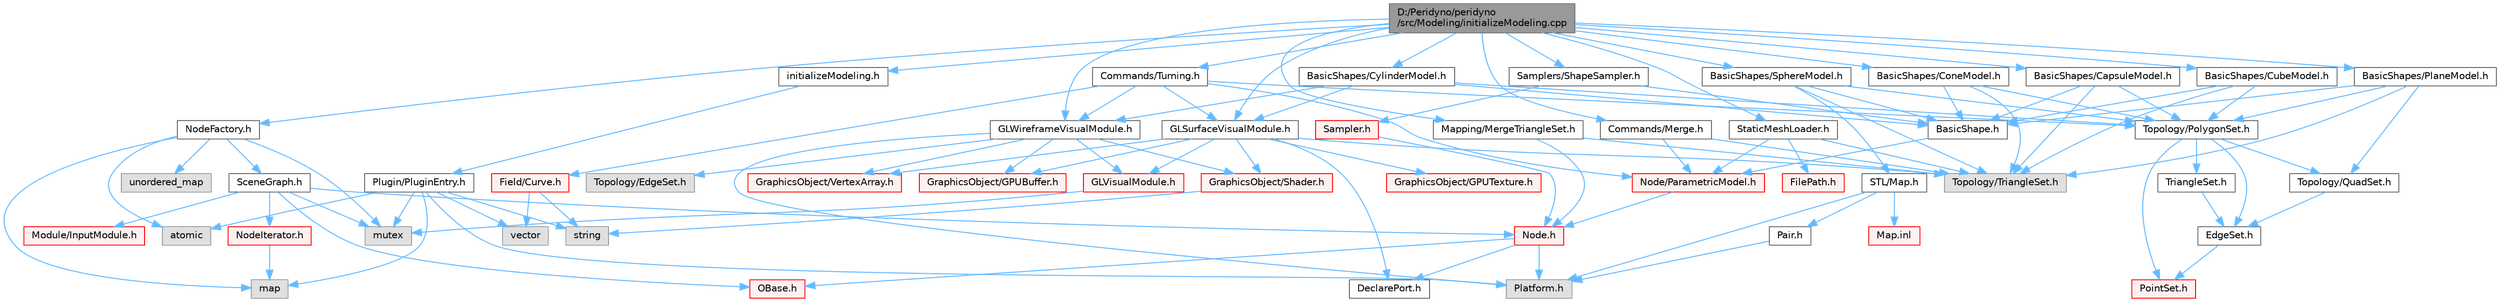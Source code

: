 digraph "D:/Peridyno/peridyno/src/Modeling/initializeModeling.cpp"
{
 // LATEX_PDF_SIZE
  bgcolor="transparent";
  edge [fontname=Helvetica,fontsize=10,labelfontname=Helvetica,labelfontsize=10];
  node [fontname=Helvetica,fontsize=10,shape=box,height=0.2,width=0.4];
  Node1 [id="Node000001",label="D:/Peridyno/peridyno\l/src/Modeling/initializeModeling.cpp",height=0.2,width=0.4,color="gray40", fillcolor="grey60", style="filled", fontcolor="black",tooltip=" "];
  Node1 -> Node2 [id="edge1_Node000001_Node000002",color="steelblue1",style="solid",tooltip=" "];
  Node2 [id="Node000002",label="initializeModeling.h",height=0.2,width=0.4,color="grey40", fillcolor="white", style="filled",URL="$initialize_modeling_8h.html",tooltip=" "];
  Node2 -> Node3 [id="edge2_Node000002_Node000003",color="steelblue1",style="solid",tooltip=" "];
  Node3 [id="Node000003",label="Plugin/PluginEntry.h",height=0.2,width=0.4,color="grey40", fillcolor="white", style="filled",URL="$_plugin_entry_8h.html",tooltip=" "];
  Node3 -> Node4 [id="edge3_Node000003_Node000004",color="steelblue1",style="solid",tooltip=" "];
  Node4 [id="Node000004",label="string",height=0.2,width=0.4,color="grey60", fillcolor="#E0E0E0", style="filled",tooltip=" "];
  Node3 -> Node5 [id="edge4_Node000003_Node000005",color="steelblue1",style="solid",tooltip=" "];
  Node5 [id="Node000005",label="map",height=0.2,width=0.4,color="grey60", fillcolor="#E0E0E0", style="filled",tooltip=" "];
  Node3 -> Node6 [id="edge5_Node000003_Node000006",color="steelblue1",style="solid",tooltip=" "];
  Node6 [id="Node000006",label="vector",height=0.2,width=0.4,color="grey60", fillcolor="#E0E0E0", style="filled",tooltip=" "];
  Node3 -> Node7 [id="edge6_Node000003_Node000007",color="steelblue1",style="solid",tooltip=" "];
  Node7 [id="Node000007",label="atomic",height=0.2,width=0.4,color="grey60", fillcolor="#E0E0E0", style="filled",tooltip=" "];
  Node3 -> Node8 [id="edge7_Node000003_Node000008",color="steelblue1",style="solid",tooltip=" "];
  Node8 [id="Node000008",label="mutex",height=0.2,width=0.4,color="grey60", fillcolor="#E0E0E0", style="filled",tooltip=" "];
  Node3 -> Node9 [id="edge8_Node000003_Node000009",color="steelblue1",style="solid",tooltip=" "];
  Node9 [id="Node000009",label="Platform.h",height=0.2,width=0.4,color="grey60", fillcolor="#E0E0E0", style="filled",tooltip=" "];
  Node1 -> Node10 [id="edge9_Node000001_Node000010",color="steelblue1",style="solid",tooltip=" "];
  Node10 [id="Node000010",label="NodeFactory.h",height=0.2,width=0.4,color="grey40", fillcolor="white", style="filled",URL="$_node_factory_8h.html",tooltip=" "];
  Node10 -> Node7 [id="edge10_Node000010_Node000007",color="steelblue1",style="solid",tooltip=" "];
  Node10 -> Node8 [id="edge11_Node000010_Node000008",color="steelblue1",style="solid",tooltip=" "];
  Node10 -> Node5 [id="edge12_Node000010_Node000005",color="steelblue1",style="solid",tooltip=" "];
  Node10 -> Node11 [id="edge13_Node000010_Node000011",color="steelblue1",style="solid",tooltip=" "];
  Node11 [id="Node000011",label="unordered_map",height=0.2,width=0.4,color="grey60", fillcolor="#E0E0E0", style="filled",tooltip=" "];
  Node10 -> Node12 [id="edge14_Node000010_Node000012",color="steelblue1",style="solid",tooltip=" "];
  Node12 [id="Node000012",label="SceneGraph.h",height=0.2,width=0.4,color="grey40", fillcolor="white", style="filled",URL="$_scene_graph_8h.html",tooltip=" "];
  Node12 -> Node13 [id="edge15_Node000012_Node000013",color="steelblue1",style="solid",tooltip=" "];
  Node13 [id="Node000013",label="OBase.h",height=0.2,width=0.4,color="red", fillcolor="#FFF0F0", style="filled",URL="$_o_base_8h.html",tooltip=" "];
  Node12 -> Node21 [id="edge16_Node000012_Node000021",color="steelblue1",style="solid",tooltip=" "];
  Node21 [id="Node000021",label="Node.h",height=0.2,width=0.4,color="red", fillcolor="#FFF0F0", style="filled",URL="$_node_8h.html",tooltip=" "];
  Node21 -> Node13 [id="edge17_Node000021_Node000013",color="steelblue1",style="solid",tooltip=" "];
  Node21 -> Node9 [id="edge18_Node000021_Node000009",color="steelblue1",style="solid",tooltip=" "];
  Node21 -> Node74 [id="edge19_Node000021_Node000074",color="steelblue1",style="solid",tooltip=" "];
  Node74 [id="Node000074",label="DeclarePort.h",height=0.2,width=0.4,color="grey40", fillcolor="white", style="filled",URL="$_declare_port_8h.html",tooltip=" "];
  Node12 -> Node100 [id="edge20_Node000012_Node000100",color="steelblue1",style="solid",tooltip=" "];
  Node100 [id="Node000100",label="NodeIterator.h",height=0.2,width=0.4,color="red", fillcolor="#FFF0F0", style="filled",URL="$_node_iterator_8h.html",tooltip=" "];
  Node100 -> Node5 [id="edge21_Node000100_Node000005",color="steelblue1",style="solid",tooltip=" "];
  Node12 -> Node103 [id="edge22_Node000012_Node000103",color="steelblue1",style="solid",tooltip=" "];
  Node103 [id="Node000103",label="Module/InputModule.h",height=0.2,width=0.4,color="red", fillcolor="#FFF0F0", style="filled",URL="$_input_module_8h.html",tooltip=" "];
  Node12 -> Node8 [id="edge23_Node000012_Node000008",color="steelblue1",style="solid",tooltip=" "];
  Node1 -> Node109 [id="edge24_Node000001_Node000109",color="steelblue1",style="solid",tooltip=" "];
  Node109 [id="Node000109",label="BasicShapes/PlaneModel.h",height=0.2,width=0.4,color="grey40", fillcolor="white", style="filled",URL="$_plane_model_8h.html",tooltip=" "];
  Node109 -> Node110 [id="edge25_Node000109_Node000110",color="steelblue1",style="solid",tooltip=" "];
  Node110 [id="Node000110",label="BasicShape.h",height=0.2,width=0.4,color="grey40", fillcolor="white", style="filled",URL="$_basic_shape_8h.html",tooltip=" "];
  Node110 -> Node111 [id="edge26_Node000110_Node000111",color="steelblue1",style="solid",tooltip=" "];
  Node111 [id="Node000111",label="Node/ParametricModel.h",height=0.2,width=0.4,color="red", fillcolor="#FFF0F0", style="filled",URL="$_parametric_model_8h.html",tooltip=" "];
  Node111 -> Node21 [id="edge27_Node000111_Node000021",color="steelblue1",style="solid",tooltip=" "];
  Node109 -> Node112 [id="edge28_Node000109_Node000112",color="steelblue1",style="solid",tooltip=" "];
  Node112 [id="Node000112",label="Topology/TriangleSet.h",height=0.2,width=0.4,color="grey60", fillcolor="#E0E0E0", style="filled",tooltip=" "];
  Node109 -> Node113 [id="edge29_Node000109_Node000113",color="steelblue1",style="solid",tooltip=" "];
  Node113 [id="Node000113",label="Topology/QuadSet.h",height=0.2,width=0.4,color="grey40", fillcolor="white", style="filled",URL="$_quad_set_8h.html",tooltip=" "];
  Node113 -> Node114 [id="edge30_Node000113_Node000114",color="steelblue1",style="solid",tooltip=" "];
  Node114 [id="Node000114",label="EdgeSet.h",height=0.2,width=0.4,color="grey40", fillcolor="white", style="filled",URL="$_cuda_2_topology_2_edge_set_8h.html",tooltip=" "];
  Node114 -> Node115 [id="edge31_Node000114_Node000115",color="steelblue1",style="solid",tooltip=" "];
  Node115 [id="Node000115",label="PointSet.h",height=0.2,width=0.4,color="red", fillcolor="#FFF0F0", style="filled",URL="$_cuda_2_topology_2_point_set_8h.html",tooltip=" "];
  Node109 -> Node117 [id="edge32_Node000109_Node000117",color="steelblue1",style="solid",tooltip=" "];
  Node117 [id="Node000117",label="Topology/PolygonSet.h",height=0.2,width=0.4,color="grey40", fillcolor="white", style="filled",URL="$_polygon_set_8h.html",tooltip=" "];
  Node117 -> Node115 [id="edge33_Node000117_Node000115",color="steelblue1",style="solid",tooltip=" "];
  Node117 -> Node114 [id="edge34_Node000117_Node000114",color="steelblue1",style="solid",tooltip=" "];
  Node117 -> Node118 [id="edge35_Node000117_Node000118",color="steelblue1",style="solid",tooltip=" "];
  Node118 [id="Node000118",label="TriangleSet.h",height=0.2,width=0.4,color="grey40", fillcolor="white", style="filled",URL="$_cuda_2_topology_2_triangle_set_8h.html",tooltip=" "];
  Node118 -> Node114 [id="edge36_Node000118_Node000114",color="steelblue1",style="solid",tooltip=" "];
  Node117 -> Node113 [id="edge37_Node000117_Node000113",color="steelblue1",style="solid",tooltip=" "];
  Node1 -> Node119 [id="edge38_Node000001_Node000119",color="steelblue1",style="solid",tooltip=" "];
  Node119 [id="Node000119",label="BasicShapes/CubeModel.h",height=0.2,width=0.4,color="grey40", fillcolor="white", style="filled",URL="$_cube_model_8h.html",tooltip=" "];
  Node119 -> Node110 [id="edge39_Node000119_Node000110",color="steelblue1",style="solid",tooltip=" "];
  Node119 -> Node112 [id="edge40_Node000119_Node000112",color="steelblue1",style="solid",tooltip=" "];
  Node119 -> Node117 [id="edge41_Node000119_Node000117",color="steelblue1",style="solid",tooltip=" "];
  Node1 -> Node120 [id="edge42_Node000001_Node000120",color="steelblue1",style="solid",tooltip=" "];
  Node120 [id="Node000120",label="BasicShapes/SphereModel.h",height=0.2,width=0.4,color="grey40", fillcolor="white", style="filled",URL="$_sphere_model_8h.html",tooltip=" "];
  Node120 -> Node110 [id="edge43_Node000120_Node000110",color="steelblue1",style="solid",tooltip=" "];
  Node120 -> Node112 [id="edge44_Node000120_Node000112",color="steelblue1",style="solid",tooltip=" "];
  Node120 -> Node117 [id="edge45_Node000120_Node000117",color="steelblue1",style="solid",tooltip=" "];
  Node120 -> Node121 [id="edge46_Node000120_Node000121",color="steelblue1",style="solid",tooltip=" "];
  Node121 [id="Node000121",label="STL/Map.h",height=0.2,width=0.4,color="grey40", fillcolor="white", style="filled",URL="$_map_8h.html",tooltip=" "];
  Node121 -> Node9 [id="edge47_Node000121_Node000009",color="steelblue1",style="solid",tooltip=" "];
  Node121 -> Node122 [id="edge48_Node000121_Node000122",color="steelblue1",style="solid",tooltip=" "];
  Node122 [id="Node000122",label="Pair.h",height=0.2,width=0.4,color="grey40", fillcolor="white", style="filled",URL="$_pair_8h.html",tooltip=" "];
  Node122 -> Node9 [id="edge49_Node000122_Node000009",color="steelblue1",style="solid",tooltip=" "];
  Node121 -> Node123 [id="edge50_Node000121_Node000123",color="steelblue1",style="solid",tooltip=" "];
  Node123 [id="Node000123",label="Map.inl",height=0.2,width=0.4,color="red", fillcolor="#FFF0F0", style="filled",URL="$_map_8inl.html",tooltip=" "];
  Node1 -> Node125 [id="edge51_Node000001_Node000125",color="steelblue1",style="solid",tooltip=" "];
  Node125 [id="Node000125",label="BasicShapes/CylinderModel.h",height=0.2,width=0.4,color="grey40", fillcolor="white", style="filled",URL="$_cylinder_model_8h.html",tooltip=" "];
  Node125 -> Node110 [id="edge52_Node000125_Node000110",color="steelblue1",style="solid",tooltip=" "];
  Node125 -> Node126 [id="edge53_Node000125_Node000126",color="steelblue1",style="solid",tooltip=" "];
  Node126 [id="Node000126",label="GLSurfaceVisualModule.h",height=0.2,width=0.4,color="grey40", fillcolor="white", style="filled",URL="$_g_l_surface_visual_module_8h.html",tooltip=" "];
  Node126 -> Node74 [id="edge54_Node000126_Node000074",color="steelblue1",style="solid",tooltip=" "];
  Node126 -> Node112 [id="edge55_Node000126_Node000112",color="steelblue1",style="solid",tooltip=" "];
  Node126 -> Node127 [id="edge56_Node000126_Node000127",color="steelblue1",style="solid",tooltip=" "];
  Node127 [id="Node000127",label="GLVisualModule.h",height=0.2,width=0.4,color="red", fillcolor="#FFF0F0", style="filled",URL="$_g_l_visual_module_8h.html",tooltip=" "];
  Node127 -> Node8 [id="edge57_Node000127_Node000008",color="steelblue1",style="solid",tooltip=" "];
  Node126 -> Node132 [id="edge58_Node000126_Node000132",color="steelblue1",style="solid",tooltip=" "];
  Node132 [id="Node000132",label="GraphicsObject/GPUBuffer.h",height=0.2,width=0.4,color="red", fillcolor="#FFF0F0", style="filled",URL="$_g_p_u_buffer_8h.html",tooltip=" "];
  Node126 -> Node135 [id="edge59_Node000126_Node000135",color="steelblue1",style="solid",tooltip=" "];
  Node135 [id="Node000135",label="GraphicsObject/GPUTexture.h",height=0.2,width=0.4,color="red", fillcolor="#FFF0F0", style="filled",URL="$_g_p_u_texture_8h.html",tooltip=" "];
  Node126 -> Node137 [id="edge60_Node000126_Node000137",color="steelblue1",style="solid",tooltip=" "];
  Node137 [id="Node000137",label="GraphicsObject/VertexArray.h",height=0.2,width=0.4,color="red", fillcolor="#FFF0F0", style="filled",URL="$_vertex_array_8h.html",tooltip=" "];
  Node126 -> Node138 [id="edge61_Node000126_Node000138",color="steelblue1",style="solid",tooltip=" "];
  Node138 [id="Node000138",label="GraphicsObject/Shader.h",height=0.2,width=0.4,color="red", fillcolor="#FFF0F0", style="filled",URL="$_shader_8h.html",tooltip=" "];
  Node138 -> Node4 [id="edge62_Node000138_Node000004",color="steelblue1",style="solid",tooltip=" "];
  Node125 -> Node139 [id="edge63_Node000125_Node000139",color="steelblue1",style="solid",tooltip=" "];
  Node139 [id="Node000139",label="GLWireframeVisualModule.h",height=0.2,width=0.4,color="grey40", fillcolor="white", style="filled",URL="$_g_l_wireframe_visual_module_8h.html",tooltip=" "];
  Node139 -> Node9 [id="edge64_Node000139_Node000009",color="steelblue1",style="solid",tooltip=" "];
  Node139 -> Node140 [id="edge65_Node000139_Node000140",color="steelblue1",style="solid",tooltip=" "];
  Node140 [id="Node000140",label="Topology/EdgeSet.h",height=0.2,width=0.4,color="grey60", fillcolor="#E0E0E0", style="filled",tooltip=" "];
  Node139 -> Node127 [id="edge66_Node000139_Node000127",color="steelblue1",style="solid",tooltip=" "];
  Node139 -> Node132 [id="edge67_Node000139_Node000132",color="steelblue1",style="solid",tooltip=" "];
  Node139 -> Node137 [id="edge68_Node000139_Node000137",color="steelblue1",style="solid",tooltip=" "];
  Node139 -> Node138 [id="edge69_Node000139_Node000138",color="steelblue1",style="solid",tooltip=" "];
  Node125 -> Node117 [id="edge70_Node000125_Node000117",color="steelblue1",style="solid",tooltip=" "];
  Node1 -> Node141 [id="edge71_Node000001_Node000141",color="steelblue1",style="solid",tooltip=" "];
  Node141 [id="Node000141",label="BasicShapes/ConeModel.h",height=0.2,width=0.4,color="grey40", fillcolor="white", style="filled",URL="$_cone_model_8h.html",tooltip=" "];
  Node141 -> Node110 [id="edge72_Node000141_Node000110",color="steelblue1",style="solid",tooltip=" "];
  Node141 -> Node112 [id="edge73_Node000141_Node000112",color="steelblue1",style="solid",tooltip=" "];
  Node141 -> Node117 [id="edge74_Node000141_Node000117",color="steelblue1",style="solid",tooltip=" "];
  Node1 -> Node142 [id="edge75_Node000001_Node000142",color="steelblue1",style="solid",tooltip=" "];
  Node142 [id="Node000142",label="BasicShapes/CapsuleModel.h",height=0.2,width=0.4,color="grey40", fillcolor="white", style="filled",URL="$_capsule_model_8h.html",tooltip=" "];
  Node142 -> Node110 [id="edge76_Node000142_Node000110",color="steelblue1",style="solid",tooltip=" "];
  Node142 -> Node112 [id="edge77_Node000142_Node000112",color="steelblue1",style="solid",tooltip=" "];
  Node142 -> Node117 [id="edge78_Node000142_Node000117",color="steelblue1",style="solid",tooltip=" "];
  Node1 -> Node143 [id="edge79_Node000001_Node000143",color="steelblue1",style="solid",tooltip=" "];
  Node143 [id="Node000143",label="Commands/Turning.h",height=0.2,width=0.4,color="grey40", fillcolor="white", style="filled",URL="$_turning_8h.html",tooltip=" "];
  Node143 -> Node111 [id="edge80_Node000143_Node000111",color="steelblue1",style="solid",tooltip=" "];
  Node143 -> Node126 [id="edge81_Node000143_Node000126",color="steelblue1",style="solid",tooltip=" "];
  Node143 -> Node139 [id="edge82_Node000143_Node000139",color="steelblue1",style="solid",tooltip=" "];
  Node143 -> Node117 [id="edge83_Node000143_Node000117",color="steelblue1",style="solid",tooltip=" "];
  Node143 -> Node144 [id="edge84_Node000143_Node000144",color="steelblue1",style="solid",tooltip=" "];
  Node144 [id="Node000144",label="Field/Curve.h",height=0.2,width=0.4,color="red", fillcolor="#FFF0F0", style="filled",URL="$_curve_8h.html",tooltip=" "];
  Node144 -> Node6 [id="edge85_Node000144_Node000006",color="steelblue1",style="solid",tooltip=" "];
  Node144 -> Node4 [id="edge86_Node000144_Node000004",color="steelblue1",style="solid",tooltip=" "];
  Node1 -> Node146 [id="edge87_Node000001_Node000146",color="steelblue1",style="solid",tooltip=" "];
  Node146 [id="Node000146",label="Commands/Merge.h",height=0.2,width=0.4,color="grey40", fillcolor="white", style="filled",URL="$_merge_8h.html",tooltip=" "];
  Node146 -> Node111 [id="edge88_Node000146_Node000111",color="steelblue1",style="solid",tooltip=" "];
  Node146 -> Node112 [id="edge89_Node000146_Node000112",color="steelblue1",style="solid",tooltip=" "];
  Node1 -> Node147 [id="edge90_Node000001_Node000147",color="steelblue1",style="solid",tooltip=" "];
  Node147 [id="Node000147",label="Samplers/ShapeSampler.h",height=0.2,width=0.4,color="grey40", fillcolor="white", style="filled",URL="$_shape_sampler_8h.html",tooltip=" "];
  Node147 -> Node148 [id="edge91_Node000147_Node000148",color="steelblue1",style="solid",tooltip=" "];
  Node148 [id="Node000148",label="Sampler.h",height=0.2,width=0.4,color="red", fillcolor="#FFF0F0", style="filled",URL="$_sampler_8h.html",tooltip=" "];
  Node148 -> Node21 [id="edge92_Node000148_Node000021",color="steelblue1",style="solid",tooltip=" "];
  Node147 -> Node110 [id="edge93_Node000147_Node000110",color="steelblue1",style="solid",tooltip=" "];
  Node1 -> Node150 [id="edge94_Node000001_Node000150",color="steelblue1",style="solid",tooltip=" "];
  Node150 [id="Node000150",label="StaticMeshLoader.h",height=0.2,width=0.4,color="grey40", fillcolor="white", style="filled",URL="$_static_mesh_loader_8h.html",tooltip=" "];
  Node150 -> Node111 [id="edge95_Node000150_Node000111",color="steelblue1",style="solid",tooltip=" "];
  Node150 -> Node112 [id="edge96_Node000150_Node000112",color="steelblue1",style="solid",tooltip=" "];
  Node150 -> Node151 [id="edge97_Node000150_Node000151",color="steelblue1",style="solid",tooltip=" "];
  Node151 [id="Node000151",label="FilePath.h",height=0.2,width=0.4,color="red", fillcolor="#FFF0F0", style="filled",URL="$_file_path_8h.html",tooltip=" "];
  Node1 -> Node139 [id="edge98_Node000001_Node000139",color="steelblue1",style="solid",tooltip=" "];
  Node1 -> Node126 [id="edge99_Node000001_Node000126",color="steelblue1",style="solid",tooltip=" "];
  Node1 -> Node154 [id="edge100_Node000001_Node000154",color="steelblue1",style="solid",tooltip=" "];
  Node154 [id="Node000154",label="Mapping/MergeTriangleSet.h",height=0.2,width=0.4,color="grey40", fillcolor="white", style="filled",URL="$_merge_triangle_set_8h.html",tooltip=" "];
  Node154 -> Node21 [id="edge101_Node000154_Node000021",color="steelblue1",style="solid",tooltip=" "];
  Node154 -> Node112 [id="edge102_Node000154_Node000112",color="steelblue1",style="solid",tooltip=" "];
}
